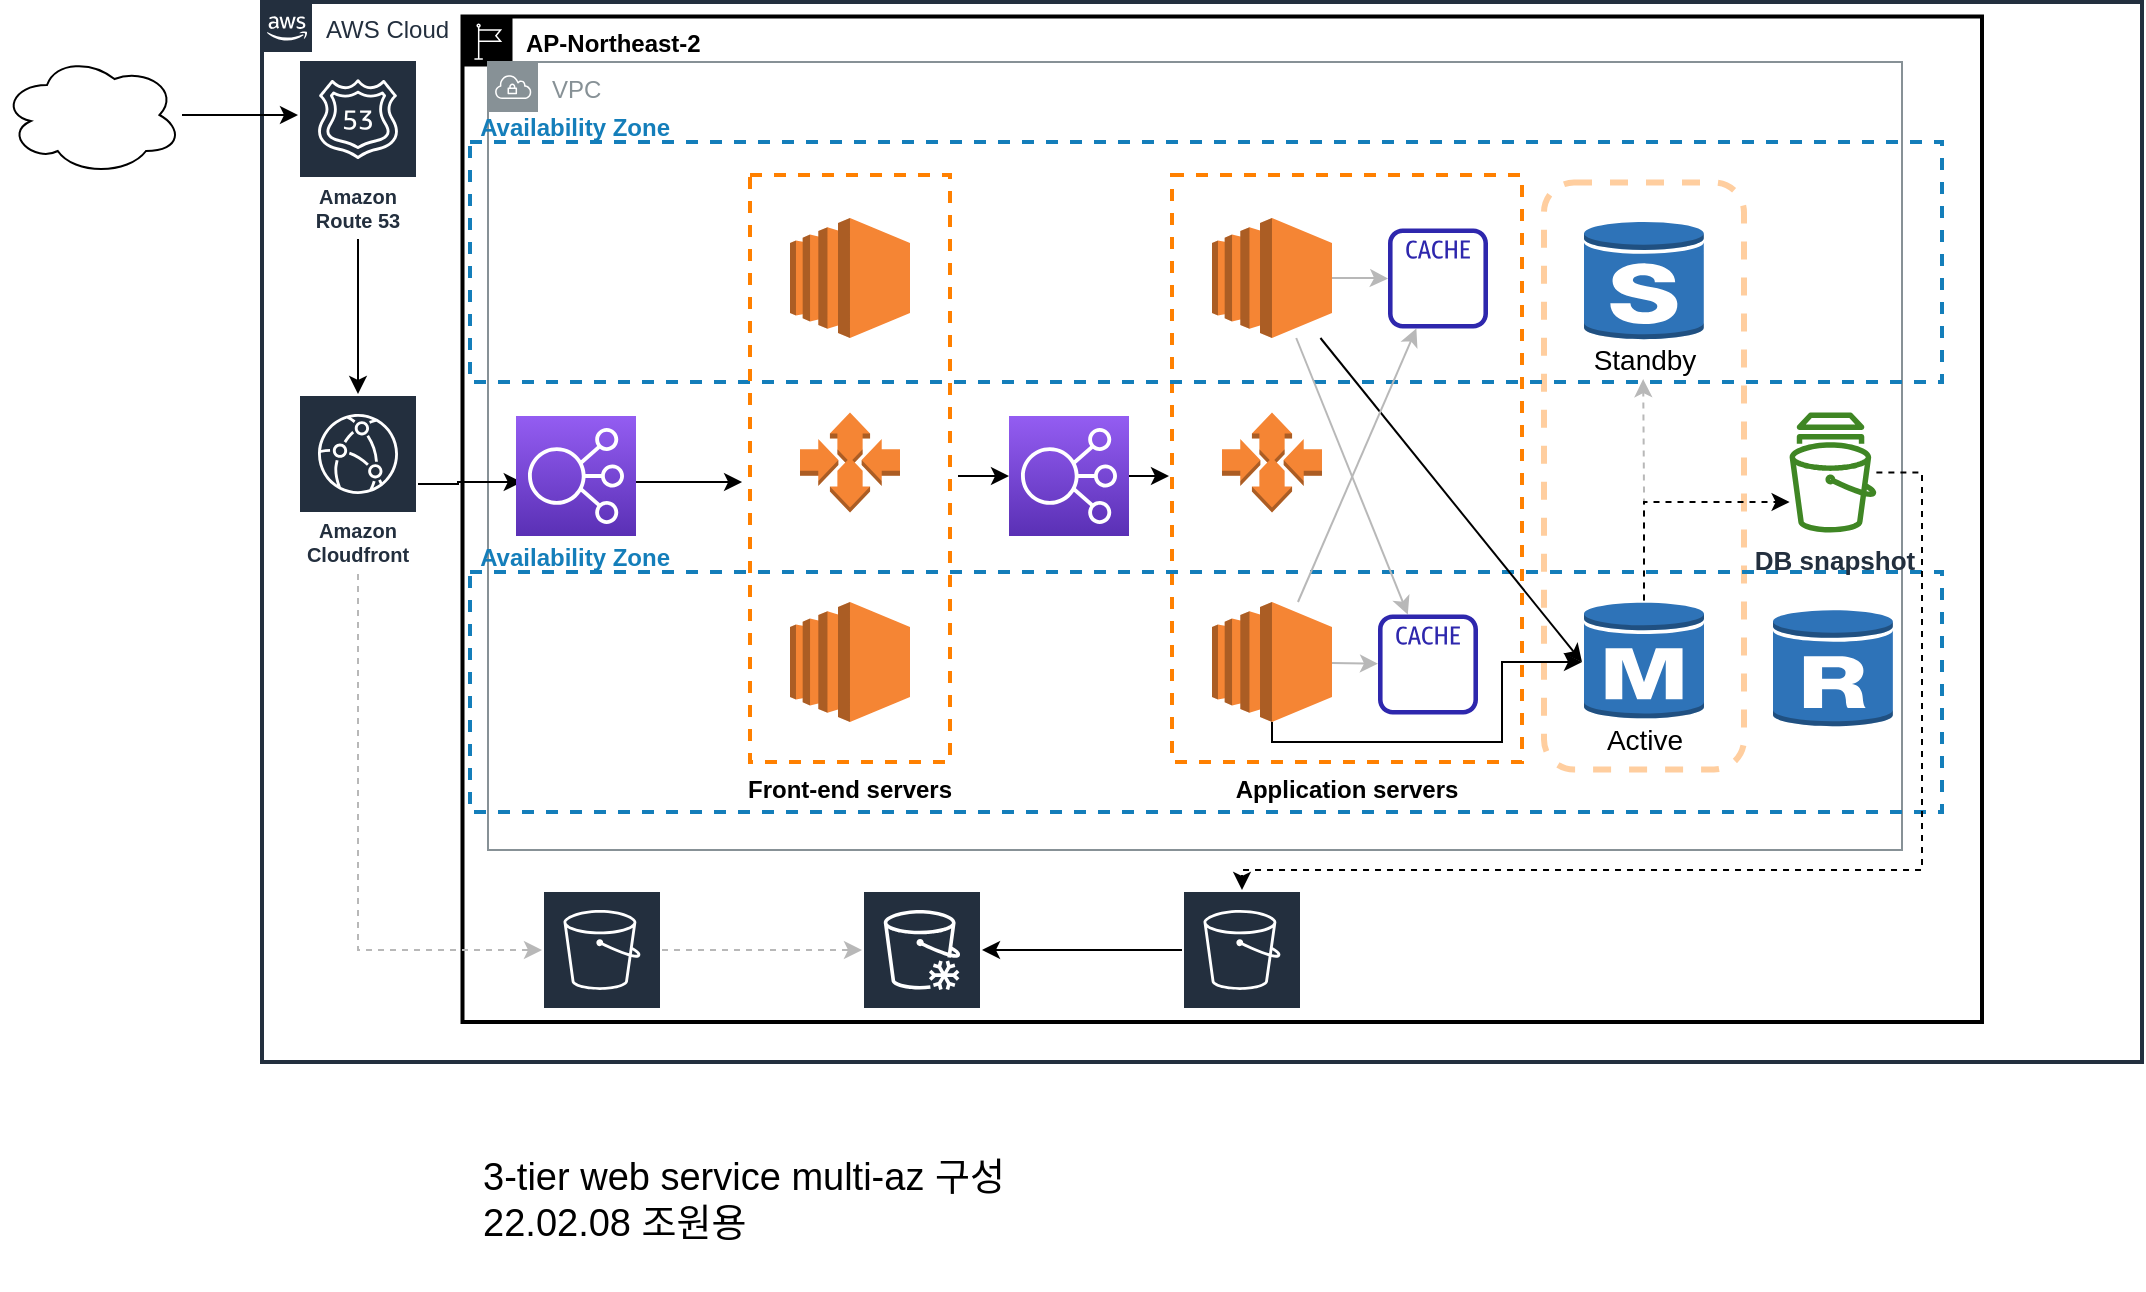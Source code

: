 <mxfile version="16.5.3" type="github">
  <diagram id="mN8qVYdgxtegw6tJVKb6" name="Page-1">
    <mxGraphModel dx="3802" dy="2274" grid="1" gridSize="10" guides="1" tooltips="1" connect="1" arrows="1" fold="1" page="1" pageScale="1" pageWidth="1169" pageHeight="827" math="0" shadow="0">
      <root>
        <mxCell id="0" />
        <mxCell id="1" parent="0" />
        <mxCell id="jxvRxyFt_n_RGlF-SfEk-25" value="" style="fillColor=none;strokeColor=#FFCE9F;dashed=1;verticalAlign=top;fontStyle=1;fontColor=#000000;strokeWidth=3;labelPosition=center;verticalLabelPosition=bottom;align=center;horizontal=1;rounded=1;" parent="1" vertex="1">
          <mxGeometry x="791" y="-653.75" width="100" height="293.5" as="geometry" />
        </mxCell>
        <mxCell id="jxvRxyFt_n_RGlF-SfEk-21" value="Application servers" style="fillColor=none;strokeColor=#FF8000;dashed=1;verticalAlign=top;fontStyle=1;fontColor=#000000;strokeWidth=2;labelPosition=center;verticalLabelPosition=bottom;align=center;horizontal=1;" parent="1" vertex="1">
          <mxGeometry x="605" y="-657.5" width="175" height="293.5" as="geometry" />
        </mxCell>
        <mxCell id="PiZZ3t89xysJXexjlCm5-118" value="AP-Northeast-2" style="sketch=0;outlineConnect=0;gradientColor=none;html=1;whiteSpace=wrap;fontSize=12;fontStyle=1;shape=mxgraph.aws4.group;grIcon=mxgraph.aws4.group_region;strokeColor=#000000;fillColor=none;verticalAlign=top;align=left;spacingLeft=30;fontColor=#000000;strokeWidth=2;" parent="1" vertex="1">
          <mxGeometry x="250.25" y="-736.75" width="759.75" height="502.75" as="geometry" />
        </mxCell>
        <mxCell id="mRodX8hJpUrA6hm6UzT5-10" value="VPC" style="sketch=0;outlineConnect=0;gradientColor=none;html=1;whiteSpace=wrap;fontSize=12;fontStyle=0;shape=mxgraph.aws4.group;grIcon=mxgraph.aws4.group_vpc;strokeColor=#879196;fillColor=none;verticalAlign=top;align=left;spacingLeft=30;fontColor=#879196;dashed=0;" parent="1" vertex="1">
          <mxGeometry x="263" y="-714" width="707" height="394" as="geometry" />
        </mxCell>
        <mxCell id="jxvRxyFt_n_RGlF-SfEk-5" value="Availability Zone" style="fillColor=none;strokeColor=#147EBA;dashed=1;verticalAlign=bottom;fontStyle=1;fontColor=#147EBA;strokeWidth=2;labelPosition=left;verticalLabelPosition=top;align=right;spacingRight=-100;spacing=0;" parent="1" vertex="1">
          <mxGeometry x="254" y="-459" width="736" height="120" as="geometry" />
        </mxCell>
        <mxCell id="mRodX8hJpUrA6hm6UzT5-80" value="AWS Cloud" style="points=[[0,0],[0.25,0],[0.5,0],[0.75,0],[1,0],[1,0.25],[1,0.5],[1,0.75],[1,1],[0.75,1],[0.5,1],[0.25,1],[0,1],[0,0.75],[0,0.5],[0,0.25]];outlineConnect=0;gradientColor=none;html=1;whiteSpace=wrap;fontSize=12;fontStyle=0;container=0;pointerEvents=0;collapsible=0;recursiveResize=0;shape=mxgraph.aws4.group;grIcon=mxgraph.aws4.group_aws_cloud_alt;strokeColor=#232F3E;fillColor=none;verticalAlign=top;align=left;spacingLeft=30;fontColor=#232F3E;dashed=0;flipV=0;flipH=0;strokeWidth=2;" parent="1" vertex="1">
          <mxGeometry x="150" y="-744" width="940" height="530" as="geometry" />
        </mxCell>
        <mxCell id="mRodX8hJpUrA6hm6UzT5-20" value="" style="outlineConnect=0;dashed=0;verticalLabelPosition=bottom;verticalAlign=top;align=center;html=1;shape=mxgraph.aws3.ec2;fillColor=#F58534;gradientColor=none;aspect=fixed;" parent="1" vertex="1">
          <mxGeometry x="414" y="-636" width="60" height="60" as="geometry" />
        </mxCell>
        <mxCell id="mRodX8hJpUrA6hm6UzT5-99" value="" style="outlineConnect=0;dashed=0;verticalLabelPosition=bottom;verticalAlign=top;align=center;html=1;shape=mxgraph.aws3.rds_db_instance_standby_multi_az;fillColor=#2E73B8;gradientColor=none;fontFamily=Helvetica;fontSize=14;fontColor=default;aspect=fixed;" parent="1" vertex="1">
          <mxGeometry x="811" y="-634.75" width="60" height="60" as="geometry" />
        </mxCell>
        <mxCell id="mRodX8hJpUrA6hm6UzT5-100" value="Standby" style="text;html=1;align=center;verticalAlign=middle;resizable=0;points=[];autosize=1;strokeColor=none;fillColor=none;fontSize=14;fontFamily=Helvetica;fontColor=default;" parent="1" vertex="1">
          <mxGeometry x="806" y="-574.75" width="70" height="20" as="geometry" />
        </mxCell>
        <mxCell id="mRodX8hJpUrA6hm6UzT5-101" value="Active" style="text;html=1;align=center;verticalAlign=middle;resizable=0;points=[];autosize=1;strokeColor=none;fillColor=none;fontSize=14;fontFamily=Helvetica;fontColor=default;" parent="1" vertex="1">
          <mxGeometry x="816" y="-384.75" width="50" height="20" as="geometry" />
        </mxCell>
        <mxCell id="XFIr4bRdqynwFGlcgYA7-4" style="edgeStyle=orthogonalEdgeStyle;rounded=0;orthogonalLoop=1;jettySize=auto;html=1;" parent="1" source="XFIr4bRdqynwFGlcgYA7-3" target="mRodX8hJpUrA6hm6UzT5-75" edge="1">
          <mxGeometry relative="1" as="geometry">
            <mxPoint x="59" y="-624" as="targetPoint" />
            <Array as="points">
              <mxPoint x="69" y="-670" />
            </Array>
          </mxGeometry>
        </mxCell>
        <mxCell id="XFIr4bRdqynwFGlcgYA7-3" value="" style="ellipse;shape=cloud;whiteSpace=wrap;html=1;" parent="1" vertex="1">
          <mxGeometry x="20" y="-717.5" width="90" height="60" as="geometry" />
        </mxCell>
        <mxCell id="PiZZ3t89xysJXexjlCm5-158" style="edgeStyle=orthogonalEdgeStyle;rounded=0;orthogonalLoop=1;jettySize=auto;html=1;dashed=1;fontSize=10;fontColor=#000000;strokeColor=#B8B8B8;" parent="1" source="mRodX8hJpUrA6hm6UzT5-72" target="mRodX8hJpUrA6hm6UzT5-81" edge="1">
          <mxGeometry relative="1" as="geometry" />
        </mxCell>
        <mxCell id="mRodX8hJpUrA6hm6UzT5-72" value="" style="sketch=0;outlineConnect=0;fontColor=#232F3E;gradientColor=none;strokeColor=#ffffff;fillColor=#232F3E;dashed=0;verticalLabelPosition=middle;verticalAlign=bottom;align=center;html=1;fontSize=10;fontStyle=1;spacing=3;shape=mxgraph.aws4.productIcon;prIcon=mxgraph.aws4.s3;whiteSpace=wrap;" parent="1" vertex="1">
          <mxGeometry x="290" y="-300" width="60" height="60" as="geometry" />
        </mxCell>
        <mxCell id="mRodX8hJpUrA6hm6UzT5-81" value="" style="sketch=0;outlineConnect=0;fontColor=#232F3E;gradientColor=none;strokeColor=#ffffff;fillColor=#232F3E;dashed=0;verticalLabelPosition=middle;verticalAlign=bottom;align=center;html=1;whiteSpace=wrap;fontSize=10;fontStyle=1;spacing=3;shape=mxgraph.aws4.productIcon;prIcon=mxgraph.aws4.glacier;" parent="1" vertex="1">
          <mxGeometry x="450" y="-300" width="60" height="60" as="geometry" />
        </mxCell>
        <mxCell id="PiZZ3t89xysJXexjlCm5-146" style="edgeStyle=orthogonalEdgeStyle;rounded=0;orthogonalLoop=1;jettySize=auto;html=1;entryX=0.039;entryY=0.463;entryDx=0;entryDy=0;entryPerimeter=0;fontSize=10;fontColor=#000000;strokeColor=#000000;" parent="1" source="mRodX8hJpUrA6hm6UzT5-73" target="PiZZ3t89xysJXexjlCm5-118" edge="1">
          <mxGeometry relative="1" as="geometry" />
        </mxCell>
        <mxCell id="PiZZ3t89xysJXexjlCm5-157" style="edgeStyle=orthogonalEdgeStyle;rounded=0;orthogonalLoop=1;jettySize=auto;html=1;dashed=1;fontSize=10;fontColor=#000000;strokeColor=#B8B8B8;" parent="1" source="mRodX8hJpUrA6hm6UzT5-73" target="mRodX8hJpUrA6hm6UzT5-72" edge="1">
          <mxGeometry relative="1" as="geometry">
            <Array as="points">
              <mxPoint x="198" y="-270" />
            </Array>
          </mxGeometry>
        </mxCell>
        <mxCell id="mRodX8hJpUrA6hm6UzT5-73" value="Amazon Cloudfront" style="sketch=0;outlineConnect=0;fontColor=#232F3E;gradientColor=none;strokeColor=#ffffff;fillColor=#232F3E;dashed=0;verticalLabelPosition=middle;verticalAlign=bottom;align=center;html=1;whiteSpace=wrap;fontSize=10;fontStyle=1;spacing=3;shape=mxgraph.aws4.productIcon;prIcon=mxgraph.aws4.cloudfront;" parent="1" vertex="1">
          <mxGeometry x="168" y="-548" width="60" height="90" as="geometry" />
        </mxCell>
        <mxCell id="XFIr4bRdqynwFGlcgYA7-5" style="edgeStyle=orthogonalEdgeStyle;rounded=0;orthogonalLoop=1;jettySize=auto;html=1;" parent="1" source="mRodX8hJpUrA6hm6UzT5-75" target="mRodX8hJpUrA6hm6UzT5-73" edge="1">
          <mxGeometry relative="1" as="geometry" />
        </mxCell>
        <mxCell id="mRodX8hJpUrA6hm6UzT5-75" value="Amazon Route 53" style="sketch=0;outlineConnect=0;fontColor=#232F3E;gradientColor=none;strokeColor=#ffffff;fillColor=#232F3E;dashed=0;verticalLabelPosition=middle;verticalAlign=bottom;align=center;html=1;whiteSpace=wrap;fontSize=10;fontStyle=1;spacing=3;shape=mxgraph.aws4.productIcon;prIcon=mxgraph.aws4.route_53;" parent="1" vertex="1">
          <mxGeometry x="168" y="-715.5" width="60" height="90" as="geometry" />
        </mxCell>
        <mxCell id="eOMwnjaS6-KJKkdp49Ax-9" value="" style="outlineConnect=0;dashed=0;verticalLabelPosition=bottom;verticalAlign=top;align=center;html=1;shape=mxgraph.aws3.auto_scaling;fillColor=#F58534;gradientColor=none;shadow=0;strokeColor=#BA6829;strokeWidth=1;aspect=fixed;" parent="1" vertex="1">
          <mxGeometry x="419" y="-538.75" width="50" height="50" as="geometry" />
        </mxCell>
        <mxCell id="jxvRxyFt_n_RGlF-SfEk-3" value="Availability Zone" style="fillColor=none;strokeColor=#147EBA;dashed=1;verticalAlign=bottom;fontStyle=1;fontColor=#147EBA;strokeWidth=2;labelPosition=left;verticalLabelPosition=top;align=right;spacing=0;spacingLeft=0;spacingRight=-100;spacingTop=0;" parent="1" vertex="1">
          <mxGeometry x="254" y="-674" width="736" height="120" as="geometry" />
        </mxCell>
        <mxCell id="PiZZ3t89xysJXexjlCm5-147" style="edgeStyle=orthogonalEdgeStyle;rounded=0;orthogonalLoop=1;jettySize=auto;html=1;entryX=0.184;entryY=0.463;entryDx=0;entryDy=0;entryPerimeter=0;fontSize=10;fontColor=#000000;strokeColor=#000000;" parent="1" source="jxvRxyFt_n_RGlF-SfEk-4" target="PiZZ3t89xysJXexjlCm5-118" edge="1">
          <mxGeometry relative="1" as="geometry">
            <Array as="points">
              <mxPoint x="350" y="-504" />
              <mxPoint x="350" y="-504" />
            </Array>
          </mxGeometry>
        </mxCell>
        <mxCell id="jxvRxyFt_n_RGlF-SfEk-4" value="" style="sketch=0;points=[[0,0,0],[0.25,0,0],[0.5,0,0],[0.75,0,0],[1,0,0],[0,1,0],[0.25,1,0],[0.5,1,0],[0.75,1,0],[1,1,0],[0,0.25,0],[0,0.5,0],[0,0.75,0],[1,0.25,0],[1,0.5,0],[1,0.75,0]];outlineConnect=0;fontColor=#232F3E;gradientColor=#945DF2;gradientDirection=north;fillColor=#5A30B5;strokeColor=#ffffff;dashed=0;verticalLabelPosition=bottom;verticalAlign=top;align=center;html=1;fontSize=12;fontStyle=0;aspect=fixed;shape=mxgraph.aws4.resourceIcon;resIcon=mxgraph.aws4.elastic_load_balancing;" parent="1" vertex="1">
          <mxGeometry x="277" y="-537" width="60" height="60" as="geometry" />
        </mxCell>
        <mxCell id="jxvRxyFt_n_RGlF-SfEk-6" value="" style="outlineConnect=0;dashed=0;verticalLabelPosition=bottom;verticalAlign=top;align=center;html=1;shape=mxgraph.aws3.ec2;fillColor=#F58534;gradientColor=none;aspect=fixed;" parent="1" vertex="1">
          <mxGeometry x="414" y="-444" width="60" height="60" as="geometry" />
        </mxCell>
        <mxCell id="PiZZ3t89xysJXexjlCm5-149" style="edgeStyle=orthogonalEdgeStyle;rounded=0;orthogonalLoop=1;jettySize=auto;html=1;entryX=-0.006;entryY=0.512;entryDx=0;entryDy=0;entryPerimeter=0;fontSize=10;fontColor=#000000;strokeColor=#000000;" parent="1" source="jxvRxyFt_n_RGlF-SfEk-8" target="jxvRxyFt_n_RGlF-SfEk-21" edge="1">
          <mxGeometry relative="1" as="geometry" />
        </mxCell>
        <mxCell id="jxvRxyFt_n_RGlF-SfEk-8" value="" style="sketch=0;points=[[0,0,0],[0.25,0,0],[0.5,0,0],[0.75,0,0],[1,0,0],[0,1,0],[0.25,1,0],[0.5,1,0],[0.75,1,0],[1,1,0],[0,0.25,0],[0,0.5,0],[0,0.75,0],[1,0.25,0],[1,0.5,0],[1,0.75,0]];outlineConnect=0;fontColor=#232F3E;gradientColor=#945DF2;gradientDirection=north;fillColor=#5A30B5;strokeColor=#ffffff;dashed=0;verticalLabelPosition=bottom;verticalAlign=top;align=center;html=1;fontSize=12;fontStyle=0;aspect=fixed;shape=mxgraph.aws4.resourceIcon;resIcon=mxgraph.aws4.elastic_load_balancing;" parent="1" vertex="1">
          <mxGeometry x="523.5" y="-537" width="60" height="60" as="geometry" />
        </mxCell>
        <mxCell id="jxvRxyFt_n_RGlF-SfEk-11" value="Front-end servers" style="fillColor=none;strokeColor=#FF8000;dashed=1;verticalAlign=top;fontStyle=1;fontColor=#000000;strokeWidth=2;labelPosition=center;verticalLabelPosition=bottom;align=center;horizontal=1;" parent="1" vertex="1">
          <mxGeometry x="394" y="-657.5" width="100" height="293.5" as="geometry" />
        </mxCell>
        <mxCell id="PiZZ3t89xysJXexjlCm5-150" style="edgeStyle=orthogonalEdgeStyle;rounded=0;orthogonalLoop=1;jettySize=auto;html=1;fontSize=10;fontColor=#000000;strokeColor=#B8B8B8;" parent="1" source="jxvRxyFt_n_RGlF-SfEk-18" target="PiZZ3t89xysJXexjlCm5-116" edge="1">
          <mxGeometry relative="1" as="geometry" />
        </mxCell>
        <mxCell id="PiZZ3t89xysJXexjlCm5-151" style="rounded=0;orthogonalLoop=1;jettySize=auto;html=1;fontSize=10;fontColor=#000000;strokeColor=#B8B8B8;" parent="1" source="jxvRxyFt_n_RGlF-SfEk-18" target="PiZZ3t89xysJXexjlCm5-117" edge="1">
          <mxGeometry relative="1" as="geometry" />
        </mxCell>
        <mxCell id="PiZZ3t89xysJXexjlCm5-154" style="edgeStyle=none;rounded=0;orthogonalLoop=1;jettySize=auto;html=1;entryX=0.19;entryY=0.817;entryDx=0;entryDy=0;entryPerimeter=0;fontSize=10;fontColor=#000000;strokeColor=#000000;" parent="1" source="jxvRxyFt_n_RGlF-SfEk-18" target="jxvRxyFt_n_RGlF-SfEk-25" edge="1">
          <mxGeometry relative="1" as="geometry" />
        </mxCell>
        <mxCell id="jxvRxyFt_n_RGlF-SfEk-18" value="" style="outlineConnect=0;dashed=0;verticalLabelPosition=bottom;verticalAlign=top;align=center;html=1;shape=mxgraph.aws3.ec2;fillColor=#F58534;gradientColor=none;aspect=fixed;" parent="1" vertex="1">
          <mxGeometry x="625" y="-636" width="60" height="60" as="geometry" />
        </mxCell>
        <mxCell id="jxvRxyFt_n_RGlF-SfEk-19" value="" style="outlineConnect=0;dashed=0;verticalLabelPosition=bottom;verticalAlign=top;align=center;html=1;shape=mxgraph.aws3.auto_scaling;fillColor=#F58534;gradientColor=none;shadow=0;strokeColor=#BA6829;strokeWidth=1;aspect=fixed;" parent="1" vertex="1">
          <mxGeometry x="630" y="-538.75" width="50" height="50" as="geometry" />
        </mxCell>
        <mxCell id="PiZZ3t89xysJXexjlCm5-152" style="edgeStyle=none;rounded=0;orthogonalLoop=1;jettySize=auto;html=1;fontSize=10;fontColor=#000000;strokeColor=#B8B8B8;" parent="1" source="jxvRxyFt_n_RGlF-SfEk-20" target="PiZZ3t89xysJXexjlCm5-117" edge="1">
          <mxGeometry relative="1" as="geometry" />
        </mxCell>
        <mxCell id="PiZZ3t89xysJXexjlCm5-153" style="edgeStyle=none;rounded=0;orthogonalLoop=1;jettySize=auto;html=1;fontSize=10;fontColor=#000000;strokeColor=#B8B8B8;" parent="1" source="jxvRxyFt_n_RGlF-SfEk-20" target="PiZZ3t89xysJXexjlCm5-116" edge="1">
          <mxGeometry relative="1" as="geometry" />
        </mxCell>
        <mxCell id="PiZZ3t89xysJXexjlCm5-155" style="edgeStyle=orthogonalEdgeStyle;rounded=0;orthogonalLoop=1;jettySize=auto;html=1;entryX=0.19;entryY=0.817;entryDx=0;entryDy=0;entryPerimeter=0;fontSize=10;fontColor=#000000;strokeColor=#000000;" parent="1" source="jxvRxyFt_n_RGlF-SfEk-20" target="jxvRxyFt_n_RGlF-SfEk-25" edge="1">
          <mxGeometry relative="1" as="geometry">
            <Array as="points">
              <mxPoint x="655" y="-374" />
              <mxPoint x="770" y="-374" />
              <mxPoint x="770" y="-414" />
            </Array>
          </mxGeometry>
        </mxCell>
        <mxCell id="jxvRxyFt_n_RGlF-SfEk-20" value="" style="outlineConnect=0;dashed=0;verticalLabelPosition=bottom;verticalAlign=top;align=center;html=1;shape=mxgraph.aws3.ec2;fillColor=#F58534;gradientColor=none;aspect=fixed;" parent="1" vertex="1">
          <mxGeometry x="625" y="-444" width="60" height="60" as="geometry" />
        </mxCell>
        <mxCell id="PiZZ3t89xysJXexjlCm5-156" style="edgeStyle=orthogonalEdgeStyle;rounded=0;orthogonalLoop=1;jettySize=auto;html=1;entryX=0.797;entryY=0.988;entryDx=0;entryDy=0;entryPerimeter=0;fontSize=10;fontColor=#000000;strokeColor=#B8B8B8;dashed=1;" parent="1" source="jxvRxyFt_n_RGlF-SfEk-23" target="jxvRxyFt_n_RGlF-SfEk-3" edge="1">
          <mxGeometry relative="1" as="geometry" />
        </mxCell>
        <mxCell id="PiZZ3t89xysJXexjlCm5-160" style="edgeStyle=orthogonalEdgeStyle;rounded=0;orthogonalLoop=1;jettySize=auto;html=1;dashed=1;fontSize=10;fontColor=#000000;strokeColor=#000000;" parent="1" source="jxvRxyFt_n_RGlF-SfEk-23" target="PiZZ3t89xysJXexjlCm5-159" edge="1">
          <mxGeometry relative="1" as="geometry">
            <Array as="points">
              <mxPoint x="841" y="-494" />
            </Array>
          </mxGeometry>
        </mxCell>
        <mxCell id="jxvRxyFt_n_RGlF-SfEk-23" value="" style="outlineConnect=0;dashed=0;verticalLabelPosition=bottom;verticalAlign=top;align=center;html=1;shape=mxgraph.aws3.rds_db_instance;fillColor=#2E73B8;gradientColor=none;fontFamily=Helvetica;fontSize=14;fontColor=default;aspect=fixed;" parent="1" vertex="1">
          <mxGeometry x="811" y="-444.75" width="60" height="60" as="geometry" />
        </mxCell>
        <mxCell id="WaCBdqwchcT2EgOetMC3-1" style="edgeStyle=orthogonalEdgeStyle;rounded=0;orthogonalLoop=1;jettySize=auto;html=1;" parent="1" source="jxvRxyFt_n_RGlF-SfEk-31" target="mRodX8hJpUrA6hm6UzT5-81" edge="1">
          <mxGeometry relative="1" as="geometry" />
        </mxCell>
        <mxCell id="jxvRxyFt_n_RGlF-SfEk-31" value="" style="sketch=0;outlineConnect=0;fontColor=#232F3E;gradientColor=none;strokeColor=#ffffff;fillColor=#232F3E;dashed=0;verticalLabelPosition=middle;verticalAlign=bottom;align=center;html=1;fontSize=10;fontStyle=1;spacing=3;shape=mxgraph.aws4.productIcon;prIcon=mxgraph.aws4.s3;whiteSpace=wrap;" parent="1" vertex="1">
          <mxGeometry x="610" y="-300" width="60" height="60" as="geometry" />
        </mxCell>
        <mxCell id="PiZZ3t89xysJXexjlCm5-87" value="" style="outlineConnect=0;dashed=0;verticalLabelPosition=bottom;verticalAlign=top;align=center;html=1;shape=mxgraph.aws3.rds_db_instance_read_replica;fillColor=#2E73B8;gradientColor=none;sketch=0;" parent="1" vertex="1">
          <mxGeometry x="905.5" y="-441" width="60" height="60" as="geometry" />
        </mxCell>
        <mxCell id="PiZZ3t89xysJXexjlCm5-116" value="" style="sketch=0;outlineConnect=0;fontColor=#232F3E;gradientColor=none;fillColor=#2E27AD;strokeColor=none;dashed=0;verticalLabelPosition=bottom;verticalAlign=top;align=center;html=1;fontSize=12;fontStyle=0;aspect=fixed;pointerEvents=1;shape=mxgraph.aws4.cache_node;" parent="1" vertex="1">
          <mxGeometry x="713" y="-630.75" width="50" height="50" as="geometry" />
        </mxCell>
        <mxCell id="PiZZ3t89xysJXexjlCm5-117" value="" style="sketch=0;outlineConnect=0;fontColor=#232F3E;gradientColor=none;fillColor=#2E27AD;strokeColor=none;dashed=0;verticalLabelPosition=bottom;verticalAlign=top;align=center;html=1;fontSize=12;fontStyle=0;aspect=fixed;pointerEvents=1;shape=mxgraph.aws4.cache_node;" parent="1" vertex="1">
          <mxGeometry x="708" y="-437.75" width="50" height="50" as="geometry" />
        </mxCell>
        <mxCell id="PiZZ3t89xysJXexjlCm5-148" style="edgeStyle=orthogonalEdgeStyle;rounded=0;orthogonalLoop=1;jettySize=auto;html=1;entryX=0;entryY=0.5;entryDx=0;entryDy=0;entryPerimeter=0;fontSize=10;fontColor=#000000;strokeColor=#000000;" parent="1" target="jxvRxyFt_n_RGlF-SfEk-8" edge="1">
          <mxGeometry relative="1" as="geometry">
            <mxPoint x="498" y="-507" as="sourcePoint" />
            <mxPoint x="400.044" y="-493.977" as="targetPoint" />
            <Array as="points">
              <mxPoint x="498" y="-507" />
            </Array>
          </mxGeometry>
        </mxCell>
        <mxCell id="PiZZ3t89xysJXexjlCm5-161" style="edgeStyle=orthogonalEdgeStyle;rounded=0;orthogonalLoop=1;jettySize=auto;html=1;dashed=1;fontSize=10;fontColor=#000000;strokeColor=#000000;" parent="1" source="PiZZ3t89xysJXexjlCm5-159" target="jxvRxyFt_n_RGlF-SfEk-31" edge="1">
          <mxGeometry relative="1" as="geometry">
            <Array as="points">
              <mxPoint x="980" y="-509" />
              <mxPoint x="980" y="-310" />
              <mxPoint x="640" y="-310" />
            </Array>
          </mxGeometry>
        </mxCell>
        <mxCell id="PiZZ3t89xysJXexjlCm5-159" value="&lt;b&gt;&lt;font style=&quot;font-size: 13px&quot;&gt;DB snapshot&lt;/font&gt;&lt;/b&gt;" style="sketch=0;outlineConnect=0;fontColor=#232F3E;gradientColor=none;fillColor=#3F8624;strokeColor=none;dashed=0;verticalLabelPosition=bottom;verticalAlign=top;align=center;html=1;fontSize=12;fontStyle=0;pointerEvents=1;shape=mxgraph.aws4.snapshot;rounded=1;" parent="1" vertex="1">
          <mxGeometry x="905.5" y="-538.75" width="60" height="60" as="geometry" />
        </mxCell>
        <mxCell id="WaCBdqwchcT2EgOetMC3-4" value="3-tier web service multi-az 구성&lt;br style=&quot;font-size: 19px&quot;&gt;&lt;div style=&quot;text-align: left ; font-size: 19px&quot;&gt;&lt;span style=&quot;font-size: 19px&quot;&gt;22.02.08 조원용&lt;/span&gt;&lt;/div&gt;" style="text;html=1;strokeColor=none;fillColor=none;align=center;verticalAlign=middle;whiteSpace=wrap;rounded=0;fontSize=19;" parent="1" vertex="1">
          <mxGeometry x="240" y="-190" width="302" height="90" as="geometry" />
        </mxCell>
      </root>
    </mxGraphModel>
  </diagram>
</mxfile>
